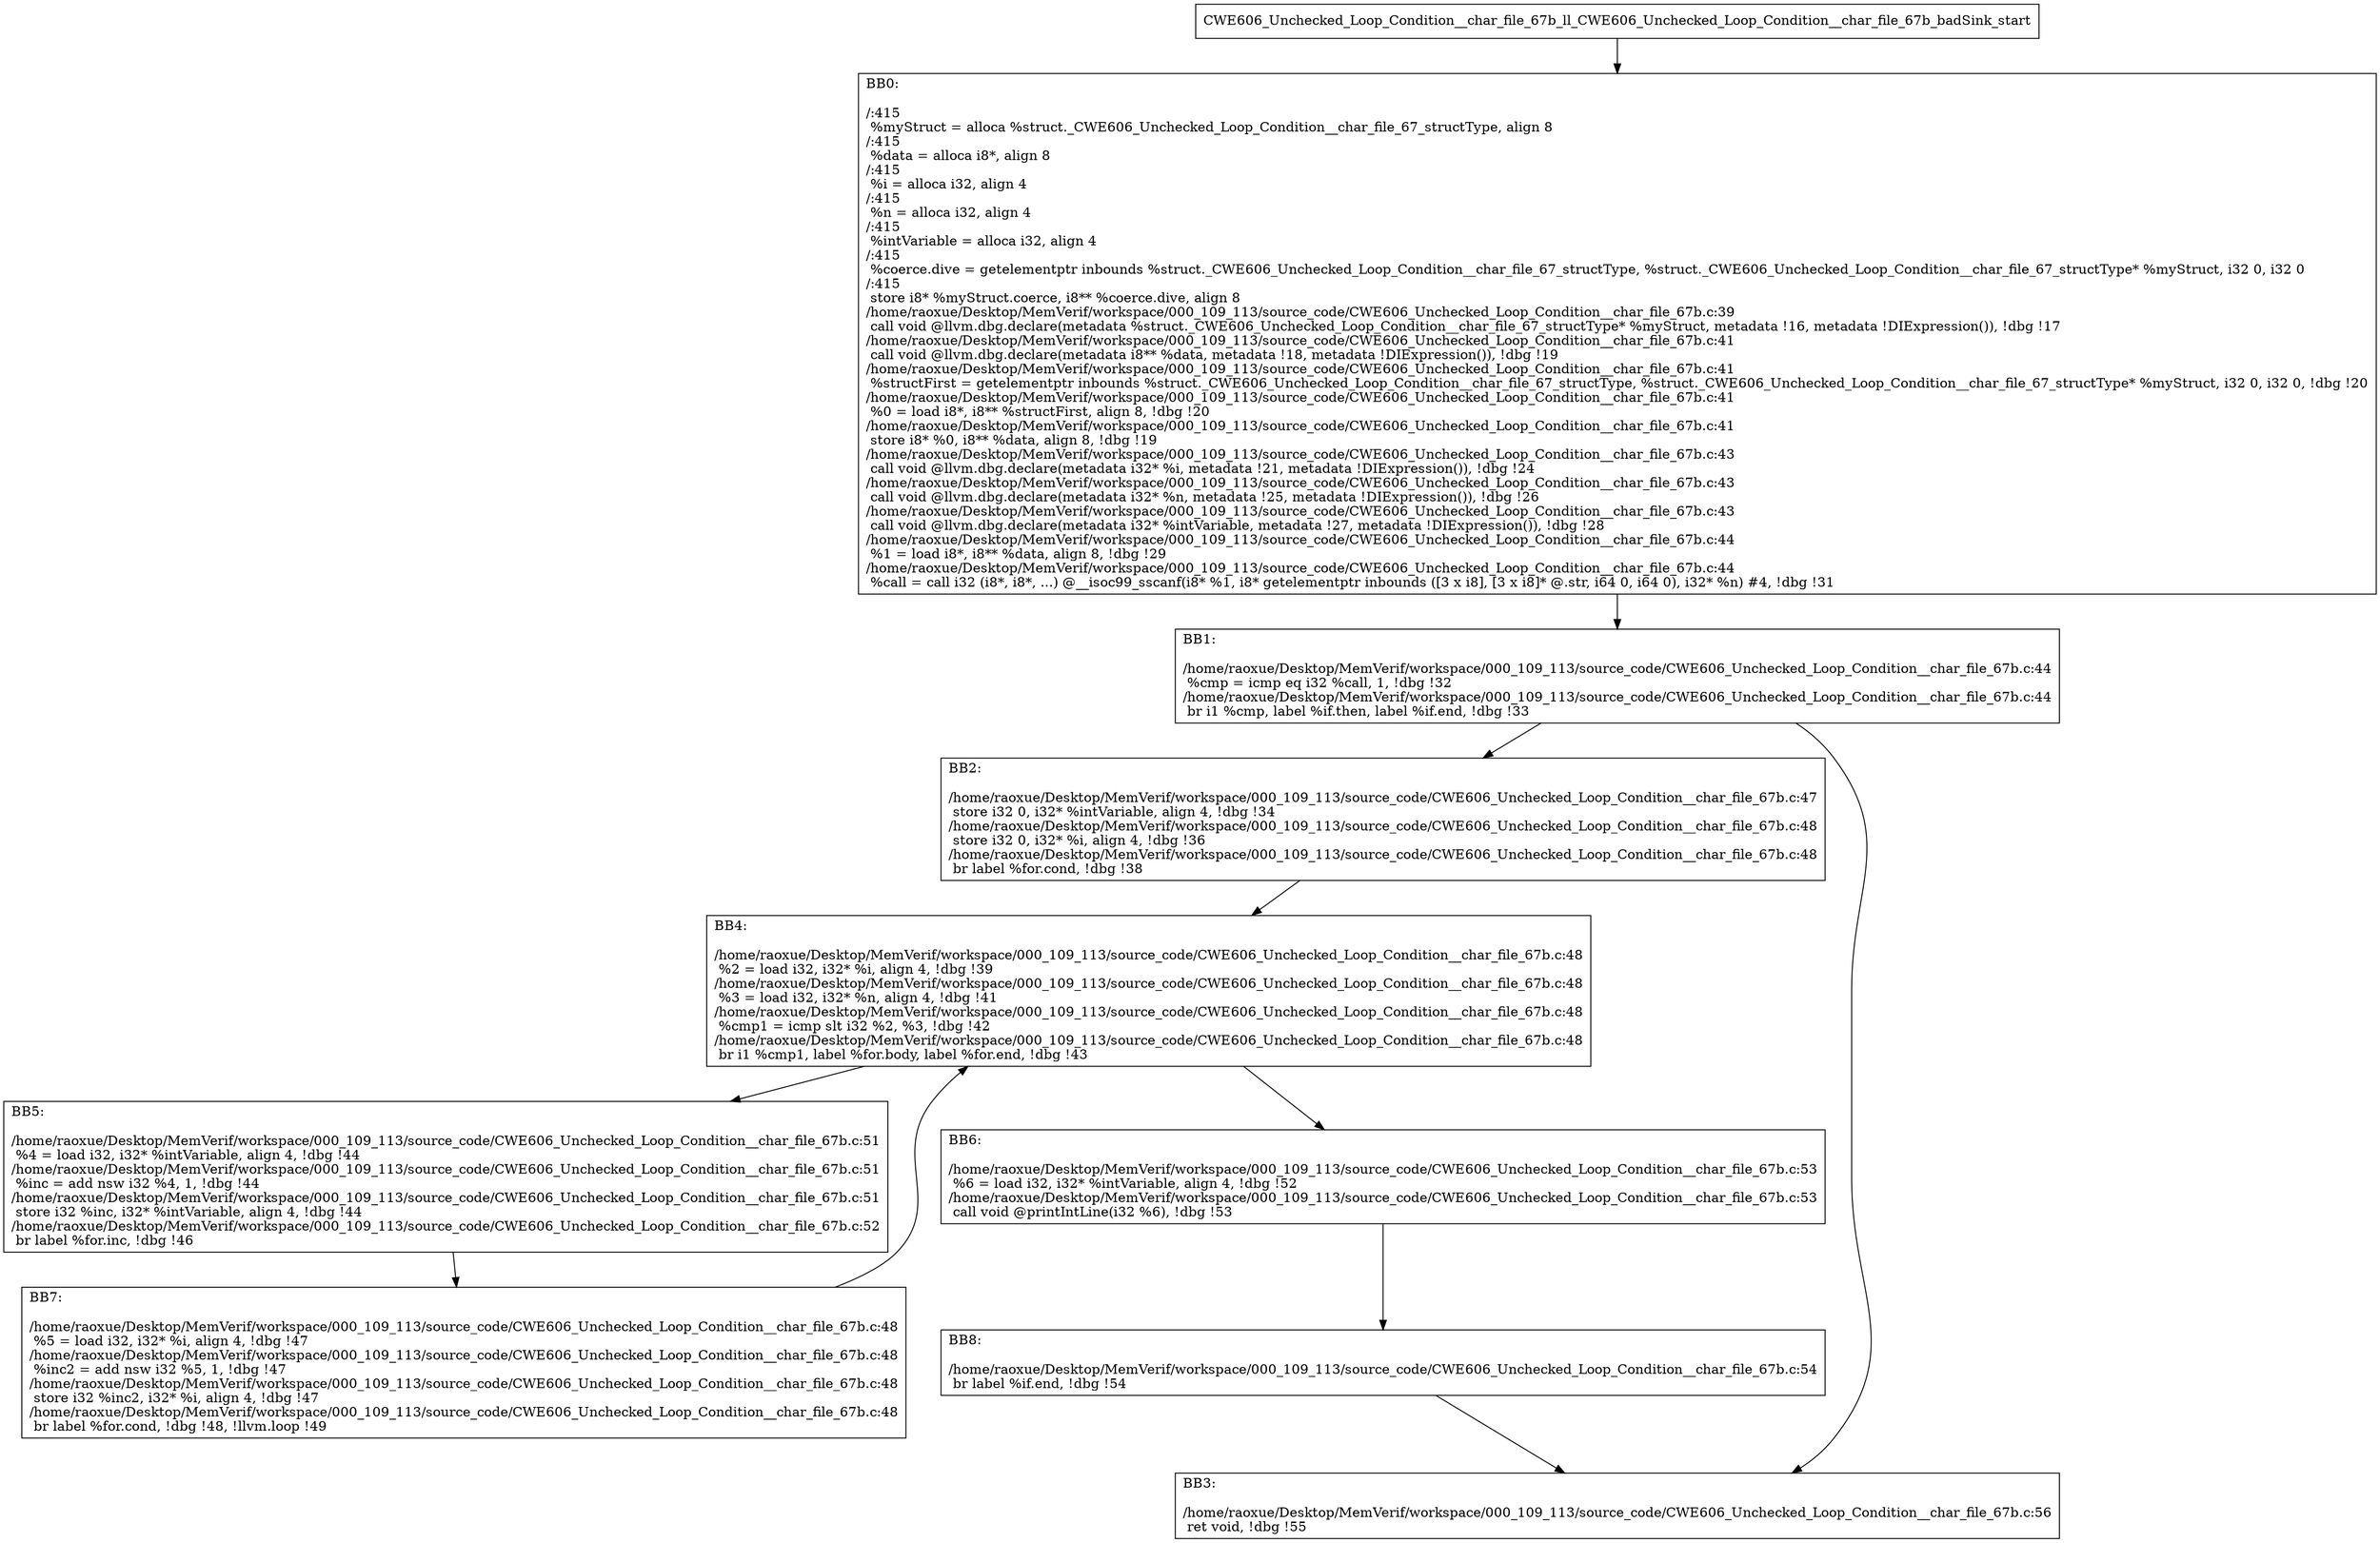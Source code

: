 digraph "CFG for'CWE606_Unchecked_Loop_Condition__char_file_67b_ll_CWE606_Unchecked_Loop_Condition__char_file_67b_badSink' function" {
	BBCWE606_Unchecked_Loop_Condition__char_file_67b_ll_CWE606_Unchecked_Loop_Condition__char_file_67b_badSink_start[shape=record,label="{CWE606_Unchecked_Loop_Condition__char_file_67b_ll_CWE606_Unchecked_Loop_Condition__char_file_67b_badSink_start}"];
	BBCWE606_Unchecked_Loop_Condition__char_file_67b_ll_CWE606_Unchecked_Loop_Condition__char_file_67b_badSink_start-> CWE606_Unchecked_Loop_Condition__char_file_67b_ll_CWE606_Unchecked_Loop_Condition__char_file_67b_badSinkBB0;
	CWE606_Unchecked_Loop_Condition__char_file_67b_ll_CWE606_Unchecked_Loop_Condition__char_file_67b_badSinkBB0 [shape=record, label="{BB0:\l\l/:415\l
  %myStruct = alloca %struct._CWE606_Unchecked_Loop_Condition__char_file_67_structType, align 8\l
/:415\l
  %data = alloca i8*, align 8\l
/:415\l
  %i = alloca i32, align 4\l
/:415\l
  %n = alloca i32, align 4\l
/:415\l
  %intVariable = alloca i32, align 4\l
/:415\l
  %coerce.dive = getelementptr inbounds %struct._CWE606_Unchecked_Loop_Condition__char_file_67_structType, %struct._CWE606_Unchecked_Loop_Condition__char_file_67_structType* %myStruct, i32 0, i32 0\l
/:415\l
  store i8* %myStruct.coerce, i8** %coerce.dive, align 8\l
/home/raoxue/Desktop/MemVerif/workspace/000_109_113/source_code/CWE606_Unchecked_Loop_Condition__char_file_67b.c:39\l
  call void @llvm.dbg.declare(metadata %struct._CWE606_Unchecked_Loop_Condition__char_file_67_structType* %myStruct, metadata !16, metadata !DIExpression()), !dbg !17\l
/home/raoxue/Desktop/MemVerif/workspace/000_109_113/source_code/CWE606_Unchecked_Loop_Condition__char_file_67b.c:41\l
  call void @llvm.dbg.declare(metadata i8** %data, metadata !18, metadata !DIExpression()), !dbg !19\l
/home/raoxue/Desktop/MemVerif/workspace/000_109_113/source_code/CWE606_Unchecked_Loop_Condition__char_file_67b.c:41\l
  %structFirst = getelementptr inbounds %struct._CWE606_Unchecked_Loop_Condition__char_file_67_structType, %struct._CWE606_Unchecked_Loop_Condition__char_file_67_structType* %myStruct, i32 0, i32 0, !dbg !20\l
/home/raoxue/Desktop/MemVerif/workspace/000_109_113/source_code/CWE606_Unchecked_Loop_Condition__char_file_67b.c:41\l
  %0 = load i8*, i8** %structFirst, align 8, !dbg !20\l
/home/raoxue/Desktop/MemVerif/workspace/000_109_113/source_code/CWE606_Unchecked_Loop_Condition__char_file_67b.c:41\l
  store i8* %0, i8** %data, align 8, !dbg !19\l
/home/raoxue/Desktop/MemVerif/workspace/000_109_113/source_code/CWE606_Unchecked_Loop_Condition__char_file_67b.c:43\l
  call void @llvm.dbg.declare(metadata i32* %i, metadata !21, metadata !DIExpression()), !dbg !24\l
/home/raoxue/Desktop/MemVerif/workspace/000_109_113/source_code/CWE606_Unchecked_Loop_Condition__char_file_67b.c:43\l
  call void @llvm.dbg.declare(metadata i32* %n, metadata !25, metadata !DIExpression()), !dbg !26\l
/home/raoxue/Desktop/MemVerif/workspace/000_109_113/source_code/CWE606_Unchecked_Loop_Condition__char_file_67b.c:43\l
  call void @llvm.dbg.declare(metadata i32* %intVariable, metadata !27, metadata !DIExpression()), !dbg !28\l
/home/raoxue/Desktop/MemVerif/workspace/000_109_113/source_code/CWE606_Unchecked_Loop_Condition__char_file_67b.c:44\l
  %1 = load i8*, i8** %data, align 8, !dbg !29\l
/home/raoxue/Desktop/MemVerif/workspace/000_109_113/source_code/CWE606_Unchecked_Loop_Condition__char_file_67b.c:44\l
  %call = call i32 (i8*, i8*, ...) @__isoc99_sscanf(i8* %1, i8* getelementptr inbounds ([3 x i8], [3 x i8]* @.str, i64 0, i64 0), i32* %n) #4, !dbg !31\l
}"];
	CWE606_Unchecked_Loop_Condition__char_file_67b_ll_CWE606_Unchecked_Loop_Condition__char_file_67b_badSinkBB0-> CWE606_Unchecked_Loop_Condition__char_file_67b_ll_CWE606_Unchecked_Loop_Condition__char_file_67b_badSinkBB1;
	CWE606_Unchecked_Loop_Condition__char_file_67b_ll_CWE606_Unchecked_Loop_Condition__char_file_67b_badSinkBB1 [shape=record, label="{BB1:\l\l/home/raoxue/Desktop/MemVerif/workspace/000_109_113/source_code/CWE606_Unchecked_Loop_Condition__char_file_67b.c:44\l
  %cmp = icmp eq i32 %call, 1, !dbg !32\l
/home/raoxue/Desktop/MemVerif/workspace/000_109_113/source_code/CWE606_Unchecked_Loop_Condition__char_file_67b.c:44\l
  br i1 %cmp, label %if.then, label %if.end, !dbg !33\l
}"];
	CWE606_Unchecked_Loop_Condition__char_file_67b_ll_CWE606_Unchecked_Loop_Condition__char_file_67b_badSinkBB1-> CWE606_Unchecked_Loop_Condition__char_file_67b_ll_CWE606_Unchecked_Loop_Condition__char_file_67b_badSinkBB2;
	CWE606_Unchecked_Loop_Condition__char_file_67b_ll_CWE606_Unchecked_Loop_Condition__char_file_67b_badSinkBB1-> CWE606_Unchecked_Loop_Condition__char_file_67b_ll_CWE606_Unchecked_Loop_Condition__char_file_67b_badSinkBB3;
	CWE606_Unchecked_Loop_Condition__char_file_67b_ll_CWE606_Unchecked_Loop_Condition__char_file_67b_badSinkBB2 [shape=record, label="{BB2:\l\l/home/raoxue/Desktop/MemVerif/workspace/000_109_113/source_code/CWE606_Unchecked_Loop_Condition__char_file_67b.c:47\l
  store i32 0, i32* %intVariable, align 4, !dbg !34\l
/home/raoxue/Desktop/MemVerif/workspace/000_109_113/source_code/CWE606_Unchecked_Loop_Condition__char_file_67b.c:48\l
  store i32 0, i32* %i, align 4, !dbg !36\l
/home/raoxue/Desktop/MemVerif/workspace/000_109_113/source_code/CWE606_Unchecked_Loop_Condition__char_file_67b.c:48\l
  br label %for.cond, !dbg !38\l
}"];
	CWE606_Unchecked_Loop_Condition__char_file_67b_ll_CWE606_Unchecked_Loop_Condition__char_file_67b_badSinkBB2-> CWE606_Unchecked_Loop_Condition__char_file_67b_ll_CWE606_Unchecked_Loop_Condition__char_file_67b_badSinkBB4;
	CWE606_Unchecked_Loop_Condition__char_file_67b_ll_CWE606_Unchecked_Loop_Condition__char_file_67b_badSinkBB4 [shape=record, label="{BB4:\l\l/home/raoxue/Desktop/MemVerif/workspace/000_109_113/source_code/CWE606_Unchecked_Loop_Condition__char_file_67b.c:48\l
  %2 = load i32, i32* %i, align 4, !dbg !39\l
/home/raoxue/Desktop/MemVerif/workspace/000_109_113/source_code/CWE606_Unchecked_Loop_Condition__char_file_67b.c:48\l
  %3 = load i32, i32* %n, align 4, !dbg !41\l
/home/raoxue/Desktop/MemVerif/workspace/000_109_113/source_code/CWE606_Unchecked_Loop_Condition__char_file_67b.c:48\l
  %cmp1 = icmp slt i32 %2, %3, !dbg !42\l
/home/raoxue/Desktop/MemVerif/workspace/000_109_113/source_code/CWE606_Unchecked_Loop_Condition__char_file_67b.c:48\l
  br i1 %cmp1, label %for.body, label %for.end, !dbg !43\l
}"];
	CWE606_Unchecked_Loop_Condition__char_file_67b_ll_CWE606_Unchecked_Loop_Condition__char_file_67b_badSinkBB4-> CWE606_Unchecked_Loop_Condition__char_file_67b_ll_CWE606_Unchecked_Loop_Condition__char_file_67b_badSinkBB5;
	CWE606_Unchecked_Loop_Condition__char_file_67b_ll_CWE606_Unchecked_Loop_Condition__char_file_67b_badSinkBB4-> CWE606_Unchecked_Loop_Condition__char_file_67b_ll_CWE606_Unchecked_Loop_Condition__char_file_67b_badSinkBB6;
	CWE606_Unchecked_Loop_Condition__char_file_67b_ll_CWE606_Unchecked_Loop_Condition__char_file_67b_badSinkBB5 [shape=record, label="{BB5:\l\l/home/raoxue/Desktop/MemVerif/workspace/000_109_113/source_code/CWE606_Unchecked_Loop_Condition__char_file_67b.c:51\l
  %4 = load i32, i32* %intVariable, align 4, !dbg !44\l
/home/raoxue/Desktop/MemVerif/workspace/000_109_113/source_code/CWE606_Unchecked_Loop_Condition__char_file_67b.c:51\l
  %inc = add nsw i32 %4, 1, !dbg !44\l
/home/raoxue/Desktop/MemVerif/workspace/000_109_113/source_code/CWE606_Unchecked_Loop_Condition__char_file_67b.c:51\l
  store i32 %inc, i32* %intVariable, align 4, !dbg !44\l
/home/raoxue/Desktop/MemVerif/workspace/000_109_113/source_code/CWE606_Unchecked_Loop_Condition__char_file_67b.c:52\l
  br label %for.inc, !dbg !46\l
}"];
	CWE606_Unchecked_Loop_Condition__char_file_67b_ll_CWE606_Unchecked_Loop_Condition__char_file_67b_badSinkBB5-> CWE606_Unchecked_Loop_Condition__char_file_67b_ll_CWE606_Unchecked_Loop_Condition__char_file_67b_badSinkBB7;
	CWE606_Unchecked_Loop_Condition__char_file_67b_ll_CWE606_Unchecked_Loop_Condition__char_file_67b_badSinkBB7 [shape=record, label="{BB7:\l\l/home/raoxue/Desktop/MemVerif/workspace/000_109_113/source_code/CWE606_Unchecked_Loop_Condition__char_file_67b.c:48\l
  %5 = load i32, i32* %i, align 4, !dbg !47\l
/home/raoxue/Desktop/MemVerif/workspace/000_109_113/source_code/CWE606_Unchecked_Loop_Condition__char_file_67b.c:48\l
  %inc2 = add nsw i32 %5, 1, !dbg !47\l
/home/raoxue/Desktop/MemVerif/workspace/000_109_113/source_code/CWE606_Unchecked_Loop_Condition__char_file_67b.c:48\l
  store i32 %inc2, i32* %i, align 4, !dbg !47\l
/home/raoxue/Desktop/MemVerif/workspace/000_109_113/source_code/CWE606_Unchecked_Loop_Condition__char_file_67b.c:48\l
  br label %for.cond, !dbg !48, !llvm.loop !49\l
}"];
	CWE606_Unchecked_Loop_Condition__char_file_67b_ll_CWE606_Unchecked_Loop_Condition__char_file_67b_badSinkBB7-> CWE606_Unchecked_Loop_Condition__char_file_67b_ll_CWE606_Unchecked_Loop_Condition__char_file_67b_badSinkBB4;
	CWE606_Unchecked_Loop_Condition__char_file_67b_ll_CWE606_Unchecked_Loop_Condition__char_file_67b_badSinkBB6 [shape=record, label="{BB6:\l\l/home/raoxue/Desktop/MemVerif/workspace/000_109_113/source_code/CWE606_Unchecked_Loop_Condition__char_file_67b.c:53\l
  %6 = load i32, i32* %intVariable, align 4, !dbg !52\l
/home/raoxue/Desktop/MemVerif/workspace/000_109_113/source_code/CWE606_Unchecked_Loop_Condition__char_file_67b.c:53\l
  call void @printIntLine(i32 %6), !dbg !53\l
}"];
	CWE606_Unchecked_Loop_Condition__char_file_67b_ll_CWE606_Unchecked_Loop_Condition__char_file_67b_badSinkBB6-> CWE606_Unchecked_Loop_Condition__char_file_67b_ll_CWE606_Unchecked_Loop_Condition__char_file_67b_badSinkBB8;
	CWE606_Unchecked_Loop_Condition__char_file_67b_ll_CWE606_Unchecked_Loop_Condition__char_file_67b_badSinkBB8 [shape=record, label="{BB8:\l\l/home/raoxue/Desktop/MemVerif/workspace/000_109_113/source_code/CWE606_Unchecked_Loop_Condition__char_file_67b.c:54\l
  br label %if.end, !dbg !54\l
}"];
	CWE606_Unchecked_Loop_Condition__char_file_67b_ll_CWE606_Unchecked_Loop_Condition__char_file_67b_badSinkBB8-> CWE606_Unchecked_Loop_Condition__char_file_67b_ll_CWE606_Unchecked_Loop_Condition__char_file_67b_badSinkBB3;
	CWE606_Unchecked_Loop_Condition__char_file_67b_ll_CWE606_Unchecked_Loop_Condition__char_file_67b_badSinkBB3 [shape=record, label="{BB3:\l\l/home/raoxue/Desktop/MemVerif/workspace/000_109_113/source_code/CWE606_Unchecked_Loop_Condition__char_file_67b.c:56\l
  ret void, !dbg !55\l
}"];
}
